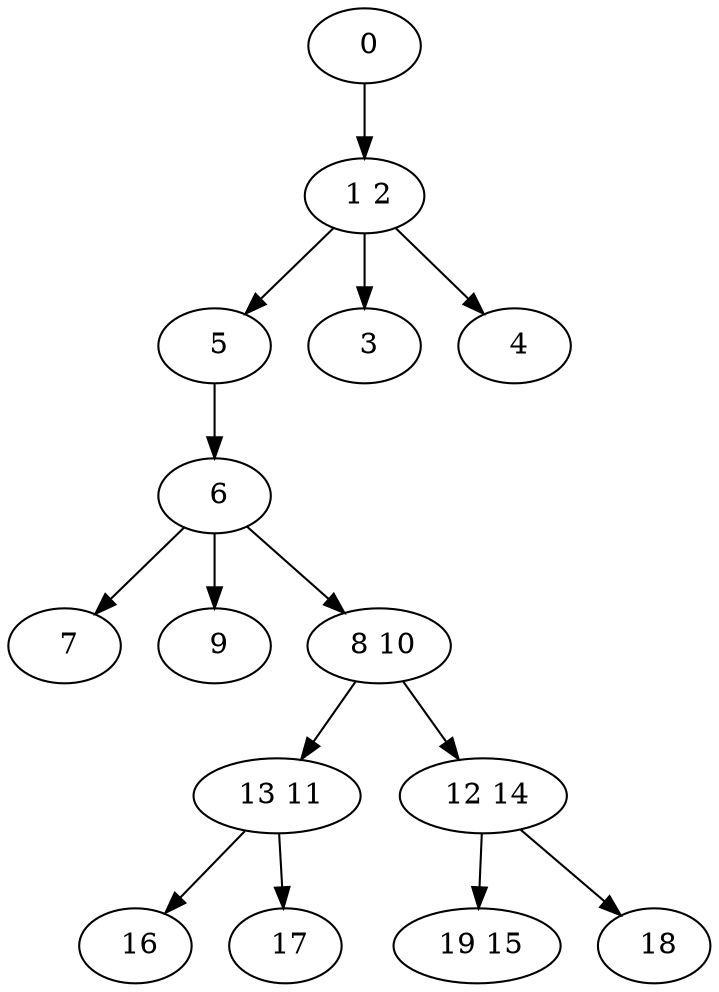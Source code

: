 digraph mytree {
" 0" -> " 1 2";
" 1 2" -> " 5";
" 1 2" -> " 3";
" 1 2" -> " 4";
" 13 11" -> " 16";
" 13 11" -> " 17";
" 5" -> " 6";
" 6" -> " 7";
" 6" -> " 9";
" 6" -> " 8 10";
" 7";
" 9";
" 8 10" -> " 13 11";
" 8 10" -> " 12 14";
" 16";
" 17";
" 12 14" -> " 19 15";
" 12 14" -> " 18";
" 19 15";
" 18";
" 3";
" 4";
}

